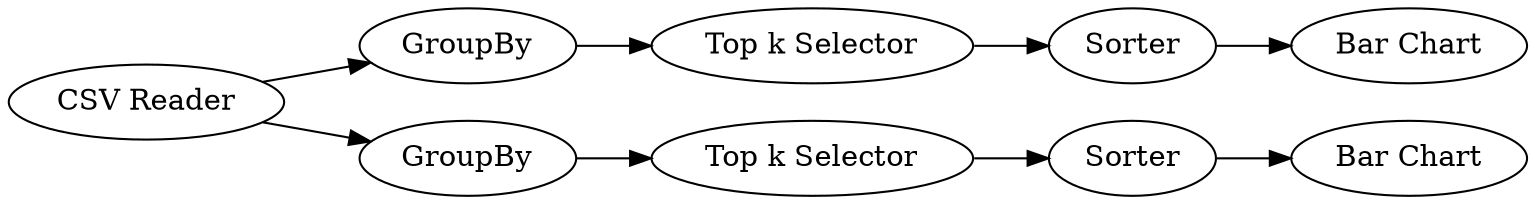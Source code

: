 digraph {
	1 [label="CSV Reader"]
	2 [label=GroupBy]
	3 [label=GroupBy]
	4 [label=Sorter]
	5 [label=Sorter]
	6 [label="Top k Selector"]
	7 [label="Top k Selector"]
	8 [label="Bar Chart"]
	9 [label="Bar Chart"]
	1 -> 3
	1 -> 2
	2 -> 6
	3 -> 7
	4 -> 8
	5 -> 9
	6 -> 4
	7 -> 5
	rankdir=LR
}

